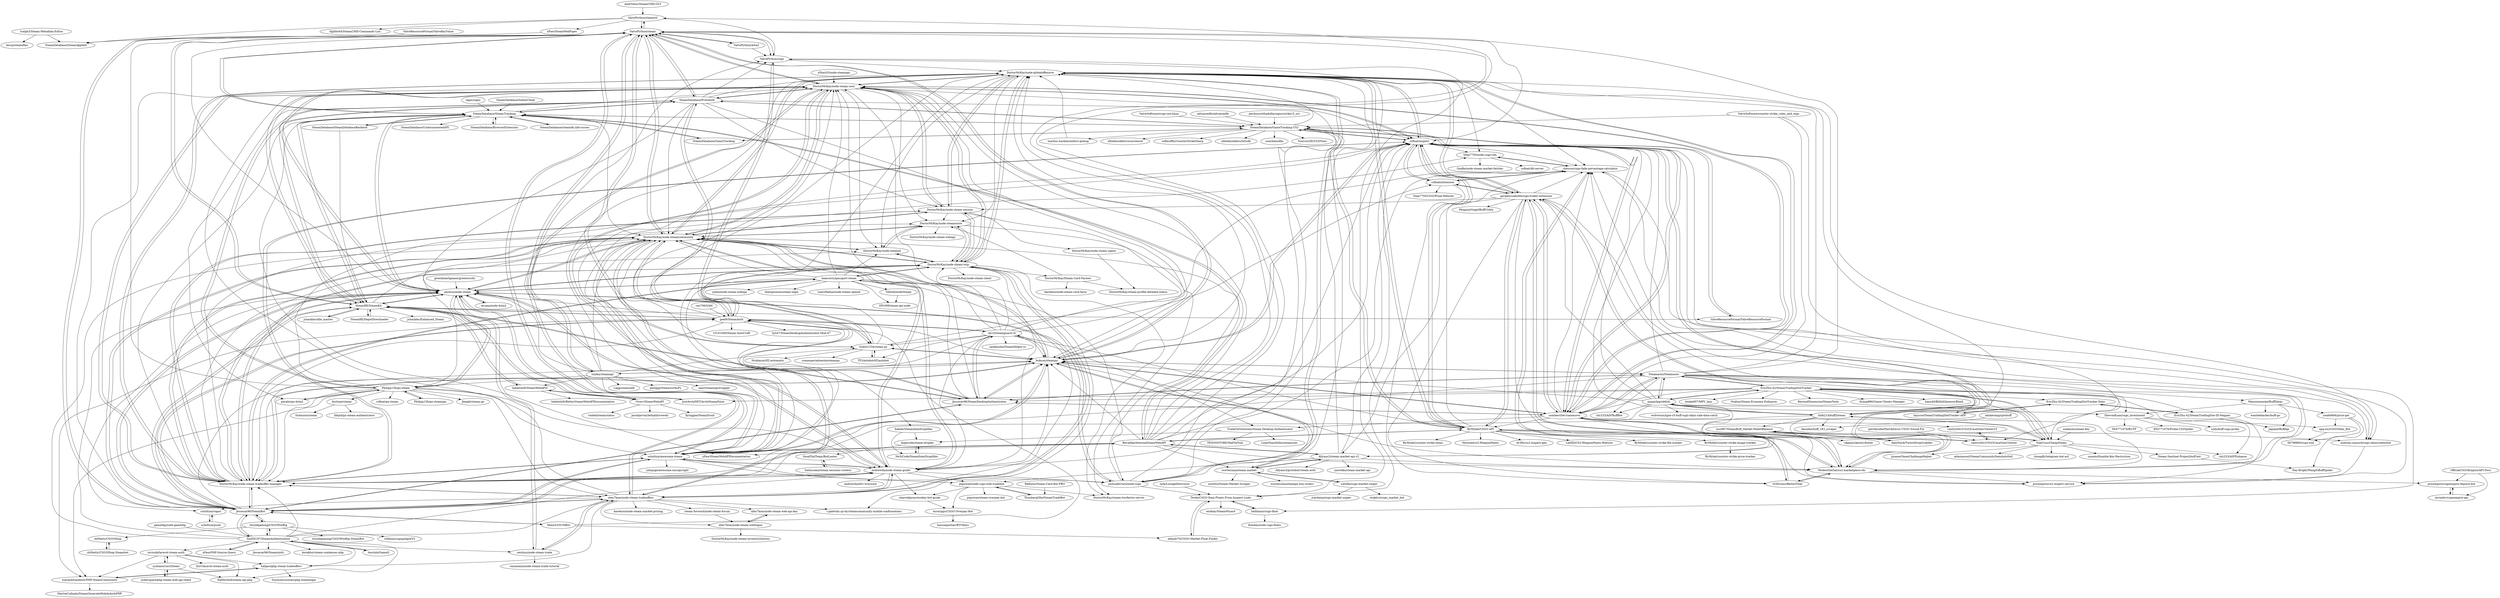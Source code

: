 digraph G {
"AndrSator/SteamCMD-GUI" -> "ValvePython/steamctl" ["e"=1]
"SteamDatabase/Protobufs" -> "SteamDatabase/SteamTracking"
"SteamDatabase/Protobufs" -> "ValvePython/steam"
"SteamDatabase/Protobufs" -> "DoctorMcKay/node-steam-user"
"SteamDatabase/Protobufs" -> "DoctorMcKay/node-globaloffensive"
"SteamDatabase/Protobufs" -> "DoctorMcKay/node-steam-session"
"SteamDatabase/Protobufs" -> "SteamDatabase/GameTracking-CS2"
"SteamDatabase/Protobufs" -> "Gobot1234/steam.py"
"SteamDatabase/Protobufs" -> "SteamRE/SteamKit"
"SteamDatabase/Protobufs" -> "DoctorMcKay/node-steamcommunity"
"SteamDatabase/Protobufs" -> "paralin/go-dota2" ["e"=1]
"SteamDatabase/Protobufs" -> "seishun/node-steam"
"SteamDatabase/Protobufs" -> "ValvePython/csgo"
"SteamDatabase/Protobufs" -> "Philipp15b/go-steam"
"SteamDatabase/Protobufs" -> "csfloat/inspect"
"SteamDatabase/Protobufs" -> "bukson/steampy"
"SteamRE/DepotDownloader" -> "SteamRE/SteamKit" ["e"=1]
"SteamRE/SteamKit" -> "ValvePython/steam"
"SteamRE/SteamKit" -> "seishun/node-steam"
"SteamRE/SteamKit" -> "Jessecar96/SteamBot"
"SteamRE/SteamKit" -> "DoctorMcKay/node-steam-user"
"SteamRE/SteamKit" -> "SteamDatabase/SteamTracking"
"SteamRE/SteamKit" -> "Jessecar96/SteamDesktopAuthenticator" ["e"=1]
"SteamRE/SteamKit" -> "JustArchiNET/ArchiSteamFarm" ["e"=1]
"SteamRE/SteamKit" -> "SteamDatabase/Protobufs"
"SteamRE/SteamKit" -> "geel9/SteamAuth"
"SteamRE/SteamKit" -> "SteamRE/DepotDownloader" ["e"=1]
"SteamRE/SteamKit" -> "DoctorMcKay/node-steamcommunity"
"SteamRE/SteamKit" -> "jshackles/idle_master" ["e"=1]
"SteamRE/SteamKit" -> "babelshift/SteamWebAPI2"
"SteamRE/SteamKit" -> "jshackles/Enhanced_Steam" ["e"=1]
"SteamRE/SteamKit" -> "ValveResourceFormat/ValveResourceFormat" ["e"=1]
"woctezuma/steam-market" -> "bukson/steampy"
"woctezuma/steam-market" -> "sotolko/csgo-market-sniper"
"woctezuma/steam-market" -> "Allyans3/steam-market-api-v2"
"woctezuma/steam-market" -> "woctezuma/steampy-buy-orders"
"woctezuma/steam-market" -> "nurettn/Steam-Market-Scraper"
"smiley/steamapi" -> "ValvePython/steam"
"smiley/steamapi" -> "Lagg/steamodd"
"smiley/steamapi" -> "bukson/steampy"
"smiley/steamapi" -> "philippj/SteamworksPy" ["e"=1]
"smiley/steamapi" -> "babelshift/SteamWebAPI2"
"smiley/steamapi" -> "Gobot1234/steam.py"
"smiley/steamapi" -> "Overv/SteamWebAPI"
"smiley/steamapi" -> "naiyt/steamapiwrapper"
"smiley/steamapi" -> "Philipp15b/go-steam"
"smiley/steamapi" -> "DoctorMcKay/node-steamcommunity"
"smiley/steamapi" -> "seishun/node-steam"
"smiley/steamapi" -> "ValvePython/csgo"
"hldh214/buff2steam" -> "puppylpg/oddish"
"hldh214/buff2steam" -> "YukiCoco/CheapSteam"
"hldh214/buff2steam" -> "ModestSerhat/cs2-marketplace-ids"
"hldh214/buff2steam" -> "wsz987/SteamBuff_Market-WalletBalance"
"hldh214/buff2steam" -> "DoctorMcKay/node-globaloffensive"
"hldh214/buff2steam" -> "gergelyszabo94/csgo-trader-extension"
"hldh214/buff2steam" -> "daradan/buff_163_scraper"
"hldh214/buff2steam" -> "csfloat/inspect"
"hldh214/buff2steam" -> "Allyans3/steam-market-api-v2"
"hldh214/buff2steam" -> "chescos/csgo-fade-percentage-calculator"
"greenheartgames/greenworks" -> "seishun/node-steam" ["e"=1]
"gamedig/node-gamedig" -> "SmItH197/SteamAuthentication" ["e"=1]
"syntaxerrors/Steam" -> "invisnik/laravel-steam-auth"
"syntaxerrors/Steam" -> "zyberspace/php-steam-web-api-client"
"syntaxerrors/Steam" -> "DaMitchell/steam-api-php"
"SteamDatabase/SteamDatabaseBackend" -> "SteamDatabase/SteamTracking" ["e"=1]
"SteamDatabase/SteamDatabaseBackend" -> "SteamRE/SteamKit" ["e"=1]
"SteamDatabase/SalienCheat" -> "SteamDatabase/SteamTracking" ["e"=1]
"alex7kom/node-steam-tradeoffers" -> "seishun/node-steam"
"alex7kom/node-steam-tradeoffers" -> "DoctorMcKay/node-steam-tradeoffer-manager"
"alex7kom/node-steam-tradeoffers" -> "seishun/node-steam-trade"
"alex7kom/node-steam-tradeoffers" -> "DoctorMcKay/node-steam-totp"
"alex7kom/node-steam-tradeoffers" -> "alex7kom/node-steam-weblogon"
"alex7kom/node-steam-tradeoffers" -> "DoctorMcKay/node-steamcommunity"
"alex7kom/node-steam-tradeoffers" -> "steam-forward/node-steam-forum"
"alex7kom/node-steam-tradeoffers" -> "i-galetsky-gs-by/steamcommunity-mobile-confirmations"
"alex7kom/node-steam-tradeoffers" -> "Jessecar96/SteamBot"
"alex7kom/node-steam-tradeoffers" -> "halipso/php-steam-tradeoffers"
"alex7kom/node-steam-tradeoffers" -> "alex7kom/node-steam-web-api-key"
"alex7kom/node-steam-tradeoffers" -> "andrewda/node-steam-guide"
"alex7kom/node-steam-tradeoffers" -> "Aareksio/node-steam-market-pricing"
"alex7kom/node-steam-tradeoffers" -> "DoctorMcKay/node-steam-user"
"alex7kom/node-steam-tradeoffers" -> "scholtzm/vapor"
"joshuaferrara/node-csgo" -> "DoctorMcKay/node-globaloffensive" ["e"=1]
"joshuaferrara/node-csgo" -> "seishun/node-steam" ["e"=1]
"joshuaferrara/node-csgo" -> "Tewki/CSGO-Item-Floats-From-Inspect-Links" ["e"=1]
"joshuaferrara/node-csgo" -> "DoctorMcKay/node-steamcommunity" ["e"=1]
"joshuaferrara/node-csgo" -> "DoctorMcKay/node-steam-user" ["e"=1]
"joshuaferrara/node-csgo" -> "ValvePython/csgo" ["e"=1]
"gergelyszabo94/csgo-trader-extension" -> "csfloat/extension"
"gergelyszabo94/csgo-trader-extension" -> "csfloat/inspect"
"gergelyszabo94/csgo-trader-extension" -> "ModestSerhat/cs2-marketplace-ids"
"gergelyszabo94/csgo-trader-extension" -> "ByMykel/CSGO-API"
"gergelyszabo94/csgo-trader-extension" -> "andreas-mausch/csgo-skinscreenshot"
"gergelyszabo94/csgo-trader-extension" -> "DoctorMcKay/node-globaloffensive"
"gergelyszabo94/csgo-trader-extension" -> "GODrums/BetterFloat"
"gergelyszabo94/csgo-trader-extension" -> "nombersDev/casemove"
"gergelyszabo94/csgo-trader-extension" -> "DoctorMcKay/node-steam-session"
"gergelyszabo94/csgo-trader-extension" -> "chescos/csgo-fade-percentage-calculator"
"gergelyszabo94/csgo-trader-extension" -> "PenguiniVogel/BuffUtility"
"gergelyszabo94/csgo-trader-extension" -> "hldh214/buff2steam"
"gergelyszabo94/csgo-trader-extension" -> "Allyans3/steam-market-api-v2"
"gergelyszabo94/csgo-trader-extension" -> "pricempire/cs2-inspect-service"
"ValvePython/steamctl" -> "ValvePython/steam"
"ValvePython/steamctl" -> "SteamDatabase/SteamAppInfo"
"ValvePython/steamctl" -> "xPaw/SteamWebPipes"
"ValvePython/steamctl" -> "ValvePython/csgo"
"ValvePython/steamctl" -> "dgibbs64/SteamCMD-Commands-List" ["e"=1]
"Philipp15b/go-steam" -> "Philipp15b/go-steamapi"
"Philipp15b/go-steam" -> "doctype/steam"
"Philipp15b/go-steam" -> "paralin/go-dota2" ["e"=1]
"Philipp15b/go-steam" -> "DoctorMcKay/node-steamcommunity"
"Philipp15b/go-steam" -> "Jleagle/steam-go"
"Philipp15b/go-steam" -> "seishun/node-steam"
"Philipp15b/go-steam" -> "andrewda/node-steam-guide"
"Philipp15b/go-steam" -> "csfloat/go-steam"
"Philipp15b/go-steam" -> "scholtzm/awesome-steam"
"Philipp15b/go-steam" -> "DoctorMcKay/node-steam-tradeoffer-manager"
"Philipp15b/go-steam" -> "SteamDatabase/Protobufs"
"Philipp15b/go-steam" -> "waylaidwanderer/PHP-SteamCommunity"
"Philipp15b/go-steam" -> "csfloat/inspect"
"Philipp15b/go-steam" -> "ValvePython/steam"
"Philipp15b/go-steam" -> "alex7kom/node-steam-tradeoffers"
"Maxx53/SCMBot" -> "Jessecar96/SteamBot"
"Maxx53/SCMBot" -> "geel9/SteamAuth"
"Maxx53/SCMBot" -> "adamb70/CSGO-Market-Float-Finder"
"Arcana/node-dota2" -> "seishun/node-steam" ["e"=1]
"paralin/go-dota2" -> "Philipp15b/go-steam" ["e"=1]
"xDimGG/node-steamapi" -> "DoctorMcKay/node-steam-user"
"Step7750/node-csgo-cdn" -> "csfloat/db-server"
"Step7750/node-csgo-cdn" -> "chescos/csgo-fade-percentage-calculator"
"Step7750/node-csgo-cdn" -> "SnaBe/node-steam-market-fetcher"
"koperniki/steam-dropler" -> "Ne3tCode/SteamItemDropIdler"
"koperniki/steam-dropler" -> "SmallTailTeam/BotLooter"
"ThunbergOlle/SteamTradeBot" -> "pepzwee/node-csgo-web-tradebot"
"jshackles/idle_master" -> "SteamRE/SteamKit" ["e"=1]
"perilouswithadollarsign/cstrike15_src" -> "SteamDatabase/GameTracking-CS2" ["e"=1]
"ValveSoftware/csgo-osx-linux" -> "SteamDatabase/GameTracking-CS2" ["e"=1]
"puppylpg/oddish" -> "hldh214/buff2steam"
"puppylpg/oddish" -> "Steamauto/Steamauto"
"puppylpg/oddish" -> "EricZhu-42/SteamTradingSiteTracker"
"puppylpg/oddish" -> "YukiCoco/CheapSteam"
"puppylpg/oddish" -> "bukson/steampy"
"puppylpg/oddish" -> "csfloat/inspect"
"puppylpg/oddish" -> "ShevonKuan/csgo_investment"
"puppylpg/oddish" -> "ModestSerhat/cs2-marketplace-ids"
"puppylpg/oddish" -> "chr233/ASFBuffBot" ["e"=1]
"puppylpg/oddish" -> "wolverinn/igxe-c5-buff-csgo-skins-sale-data-catch"
"puppylpg/oddish" -> "gergelyszabo94/csgo-trader-extension"
"puppylpg/oddish" -> "DoctorMcKay/node-steam-tradeoffer-manager"
"Allyans3/steam-market-api-v2" -> "Allyans3/protobuf-steam-auth"
"Allyans3/steam-market-api-v2" -> "jaxwilko/steam-market-api"
"Allyans3/steam-market-api-v2" -> "Revadike/InternalSteamWebAPI"
"Allyans3/steam-market-api-v2" -> "DoctorMcKay/node-globaloffensive"
"Allyans3/steam-market-api-v2" -> "woctezuma/steam-market"
"Allyans3/steam-market-api-v2" -> "csfloat/inspect"
"Allyans3/steam-market-api-v2" -> "pepzwee/node-csgo-web-tradebot"
"Allyans3/steam-market-api-v2" -> "ModestSerhat/cs2-marketplace-ids"
"Refloow/Steam-Card-Bot-PRO" -> "ThunbergOlle/SteamTradeBot" ["e"=1]
"TF2Autobot/tf2autobot" -> "Gobot1234/steam.py" ["e"=1]
"DoctorMcKay/Steam-Card-Farmer" -> "DoctorMcKay/node-steamstore"
"DoctorMcKay/Steam-Card-Farmer" -> "DoctorMcKay/steam-profile-detailed-status"
"DoctorMcKay/Steam-Card-Farmer" -> "Aareksio/node-steam-card-farm"
"ohMatty/CSGOShop" -> "ohMatty/CSGOShop-Steambot"
"Gobot1234/steam.py" -> "bukson/steampy"
"Gobot1234/steam.py" -> "ValvePython/steam"
"Gobot1234/steam.py" -> "ValvePython/csgo"
"Gobot1234/steam.py" -> "chescos/csgo-fade-percentage-calculator"
"Gobot1234/steam.py" -> "TF2Autobot/tf2autobot" ["e"=1]
"Gobot1234/steam.py" -> "Nicklason/tf2-automatic" ["e"=1]
"Gobot1234/steam.py" -> "somespecialone/aiosteampy"
"Gobot1234/steam.py" -> "DoctorMcKay/node-globaloffensive"
"Gobot1234/steam.py" -> "DoctorMcKay/node-steamcommunity"
"Gobot1234/steam.py" -> "SteamDatabase/Protobufs"
"DoctorMcKay/node-steamcommunity" -> "DoctorMcKay/node-steam-tradeoffer-manager"
"DoctorMcKay/node-steamcommunity" -> "DoctorMcKay/node-steam-user"
"DoctorMcKay/node-steamcommunity" -> "DoctorMcKay/node-steam-totp"
"DoctorMcKay/node-steamcommunity" -> "DoctorMcKay/node-globaloffensive"
"DoctorMcKay/node-steamcommunity" -> "DoctorMcKay/node-steam-session"
"DoctorMcKay/node-steamcommunity" -> "DoctorMcKay/node-steamstore"
"DoctorMcKay/node-steamcommunity" -> "seishun/node-steam"
"DoctorMcKay/node-steamcommunity" -> "andrewda/node-steam-guide"
"DoctorMcKay/node-steamcommunity" -> "DoctorMcKay/node-steamid"
"DoctorMcKay/node-steamcommunity" -> "alex7kom/node-steam-tradeoffers"
"DoctorMcKay/node-steamcommunity" -> "scholtzm/awesome-steam"
"DoctorMcKay/node-steamcommunity" -> "geel9/SteamAuth"
"DoctorMcKay/node-steamcommunity" -> "bukson/steampy"
"DoctorMcKay/node-steamcommunity" -> "ValvePython/steam"
"DoctorMcKay/node-steamcommunity" -> "Jessecar96/SteamBot"
"sapic/sapic" -> "SteamDatabase/SteamTracking" ["e"=1]
"wsz987/SteamBuff_Market-WalletBalance" -> "cdgeass/keylol-flutter"
"wsz987/SteamBuff_Market-WalletBalance" -> "AlexSterk/TwitchDropGrabber" ["e"=1]
"wsz987/SteamBuff_Market-WalletBalance" -> "YukiCoco/CheapSteam"
"SteamDatabase/GameTracking" -> "SteamDatabase/SteamTracking" ["e"=1]
"SteamDatabase/GameTracking" -> "SteamDatabase/GameTracking-CS2" ["e"=1]
"ohMatty/CSGOShop-Steambot" -> "ohMatty/CSGOShop"
"DoctorMcKay/node-steamid" -> "DoctorMcKay/node-steamstore"
"DoctorMcKay/node-steamid" -> "DoctorMcKay/node-steam-totp"
"DoctorMcKay/node-steamid" -> "DoctorMcKay/node-steamcommunity"
"Tidwell/nodeSteam" -> "DPr00f/steam-api-node"
"ncla/LoungeDestroyer" -> "Tewki/CSGO-Item-Floats-From-Inspect-Links" ["e"=1]
"Revadike/InternalSteamWebAPI" -> "Allyans3/steam-market-api-v2"
"Revadike/InternalSteamWebAPI" -> "xPaw/SteamWebAPIDocumentation"
"Revadike/InternalSteamWebAPI" -> "SteamDatabase/SteamTracking"
"Revadike/InternalSteamWebAPI" -> "DoctorMcKay/node-steam-user"
"Revadike/InternalSteamWebAPI" -> "scholtzm/awesome-steam"
"Revadike/InternalSteamWebAPI" -> "ByMykel/CSGO-API"
"Revadike/InternalSteamWebAPI" -> "DoctorMcKay/node-globaloffensive"
"Revadike/InternalSteamWebAPI" -> "woctezuma/steam-market"
"Revadike/InternalSteamWebAPI" -> "csfloat/inspect"
"Revadike/InternalSteamWebAPI" -> "DoctorMcKay/node-steam-tradeoffer-manager"
"Revadike/InternalSteamWebAPI" -> "bukson/steampy"
"Revadike/InternalSteamWebAPI" -> "ValvePython/steamctl"
"Revadike/InternalSteamWebAPI" -> "ModestSerhat/cs2-marketplace-ids"
"Revadike/InternalSteamWebAPI" -> "ValvePython/steam"
"Revadike/InternalSteamWebAPI" -> "chescos/csgo-fade-percentage-calculator"
"liamcurry/passport-steam" -> "Tidwell/nodeSteam"
"liamcurry/passport-steam" -> "dialupnoises/steam-login"
"liamcurry/passport-steam" -> "DoctorMcKay/node-steamid"
"liamcurry/passport-steam" -> "DoctorMcKay/node-steam-totp"
"liamcurry/passport-steam" -> "seishun/node-steam"
"liamcurry/passport-steam" -> "DoctorMcKay/node-steam-tradeoffer-manager"
"liamcurry/passport-steam" -> "DoctorMcKay/node-steamcommunity"
"liamcurry/passport-steam" -> "DPr00f/steam-api-node"
"liamcurry/passport-steam" -> "andrewda/node-steam-guide"
"liamcurry/passport-steam" -> "LeeviHalme/node-steam-openid"
"liamcurry/passport-steam" -> "alex7kom/node-steam-tradeoffers"
"liamcurry/passport-steam" -> "DoctorMcKay/node-steam-user"
"liamcurry/passport-steam" -> "joshuaferrara/node-csgo" ["e"=1]
"liamcurry/passport-steam" -> "scholtzm/awesome-steam"
"liamcurry/passport-steam" -> "jonbo/node-steam-webapi"
"DoctorMcKay/node-steam-user" -> "DoctorMcKay/node-steamcommunity"
"DoctorMcKay/node-steam-user" -> "DoctorMcKay/node-steam-tradeoffer-manager"
"DoctorMcKay/node-steam-user" -> "DoctorMcKay/node-globaloffensive"
"DoctorMcKay/node-steam-user" -> "DoctorMcKay/node-steam-totp"
"DoctorMcKay/node-steam-user" -> "DoctorMcKay/node-steam-session"
"DoctorMcKay/node-steam-user" -> "seishun/node-steam"
"DoctorMcKay/node-steam-user" -> "andrewda/node-steam-guide"
"DoctorMcKay/node-steam-user" -> "ValvePython/steam"
"DoctorMcKay/node-steam-user" -> "scholtzm/awesome-steam"
"DoctorMcKay/node-steam-user" -> "DoctorMcKay/node-steamstore"
"DoctorMcKay/node-steam-user" -> "csfloat/inspect"
"DoctorMcKay/node-steam-user" -> "SteamRE/SteamKit"
"DoctorMcKay/node-steam-user" -> "DoctorMcKay/node-steamid"
"DoctorMcKay/node-steam-user" -> "SteamDatabase/Protobufs"
"DoctorMcKay/node-steam-user" -> "nombersDev/casemove"
"ValvePython/steam" -> "bukson/steampy"
"ValvePython/steam" -> "ValvePython/steamctl"
"ValvePython/steam" -> "SteamRE/SteamKit"
"ValvePython/steam" -> "smiley/steamapi"
"ValvePython/steam" -> "Gobot1234/steam.py"
"ValvePython/steam" -> "DoctorMcKay/node-steam-user"
"ValvePython/steam" -> "ValvePython/csgo"
"ValvePython/steam" -> "SteamDatabase/SteamTracking"
"ValvePython/steam" -> "SteamDatabase/Protobufs"
"ValvePython/steam" -> "DoctorMcKay/node-steamcommunity"
"ValvePython/steam" -> "scholtzm/awesome-steam"
"ValvePython/steam" -> "csfloat/inspect"
"ValvePython/steam" -> "Jessecar96/SteamBot"
"ValvePython/steam" -> "ValvePython/dota2" ["e"=1]
"ValvePython/steam" -> "seishun/node-steam"
"xPaw/PHP-Source-Query" -> "SmItH197/SteamAuthentication" ["e"=1]
"ztizzlegaming/CSGOWinBig" -> "ztizzlegaming/CSGOWinBig-SteamBot"
"ztizzlegaming/CSGOWinBig" -> "c0deina/csgojackpotV2"
"ztizzlegaming/CSGOWinBig" -> "ohMatty/CSGOShop"
"ztizzlegaming/CSGOWinBig" -> "Jessecar96/SteamBot"
"ztizzlegaming/CSGOWinBig" -> "SmItH197/SteamAuthentication"
"cantryDev/CSGOCaseStatsViewer" -> "cantryDev/CSGOCaseStatsViewerV2"
"cantryDev/CSGOCaseStatsViewer" -> "nombersDev/casemove"
"invisnik/laravel-steam-auth" -> "syntaxerrors/Steam"
"invisnik/laravel-steam-auth" -> "DaMitchell/steam-api-php"
"invisnik/laravel-steam-auth" -> "ilzrv/laravel-steam-auth"
"invisnik/laravel-steam-auth" -> "waylaidwanderer/PHP-SteamCommunity"
"invisnik/laravel-steam-auth" -> "halipso/php-steam-tradeoffers"
"Overv/SteamWebAPI" -> "babelshift/SteamWebAPI2"
"Overv/SteamWebAPI" -> "flyingpie/SteamDroid"
"Overv/SteamWebAPI" -> "voided/steamstatus"
"Overv/SteamWebAPI" -> "jacobjervey/lethaldriveweb"
"DoctorMcKay/node-steam-tradeoffer-manager" -> "DoctorMcKay/node-steamcommunity"
"DoctorMcKay/node-steam-tradeoffer-manager" -> "DoctorMcKay/node-steam-user"
"DoctorMcKay/node-steam-tradeoffer-manager" -> "DoctorMcKay/node-steam-totp"
"DoctorMcKay/node-steam-tradeoffer-manager" -> "alex7kom/node-steam-tradeoffers"
"DoctorMcKay/node-steam-tradeoffer-manager" -> "DoctorMcKay/node-globaloffensive"
"DoctorMcKay/node-steam-tradeoffer-manager" -> "andrewda/node-steam-guide"
"DoctorMcKay/node-steam-tradeoffer-manager" -> "DoctorMcKay/node-steam-session"
"DoctorMcKay/node-steam-tradeoffer-manager" -> "DoctorMcKay/node-steamstore"
"DoctorMcKay/node-steam-tradeoffer-manager" -> "seishun/node-steam"
"DoctorMcKay/node-steam-tradeoffer-manager" -> "Jessecar96/SteamBot"
"DoctorMcKay/node-steam-tradeoffer-manager" -> "DoctorMcKay/node-steamid"
"DoctorMcKay/node-steam-tradeoffer-manager" -> "scholtzm/awesome-steam"
"DoctorMcKay/node-steam-tradeoffer-manager" -> "csfloat/inspect"
"DoctorMcKay/node-steam-tradeoffer-manager" -> "bukson/steampy"
"DoctorMcKay/node-steam-tradeoffer-manager" -> "liamcurry/passport-steam"
"YukiCoco/CheapSteam" -> "wsz987/SteamBuff_Market-WalletBalance"
"YukiCoco/CheapSteam" -> "hldh214/buff2steam"
"YukiCoco/CheapSteam" -> "umaim/Humble-Key-Restriction" ["e"=1]
"YukiCoco/CheapSteam" -> "Steam-Sentinel-Project/buff-bot"
"YukiCoco/CheapSteam" -> "EricZhu-42/SteamTradingSiteTracker"
"YukiCoco/CheapSteam" -> "chr233/ASFEnhance" ["e"=1]
"YukiCoco/CheapSteam" -> "jiyeme/OmenChallengeHelper" ["e"=1]
"YukiCoco/CheapSteam" -> "puppylpg/oddish"
"YukiCoco/CheapSteam" -> "adminerest/SteamCommunityItemAutoSell"
"YukiCoco/CheapSteam" -> "zhongfly/telegram-bot-asf" ["e"=1]
"AlexSterk/TwitchDropGrabber" -> "wsz987/SteamBuff_Market-WalletBalance" ["e"=1]
"tralph3/Steam-Metadata-Editor" -> "leovp/steamfiles"
"tralph3/Steam-Metadata-Editor" -> "SteamDatabase/SteamAppInfo"
"DoctorMcKay/node-globaloffensive" -> "DoctorMcKay/node-steam-user"
"DoctorMcKay/node-globaloffensive" -> "DoctorMcKay/node-steamcommunity"
"DoctorMcKay/node-globaloffensive" -> "DoctorMcKay/node-steam-tradeoffer-manager"
"DoctorMcKay/node-globaloffensive" -> "DoctorMcKay/node-steam-totp"
"DoctorMcKay/node-globaloffensive" -> "csfloat/inspect"
"DoctorMcKay/node-globaloffensive" -> "DoctorMcKay/node-steam-session"
"DoctorMcKay/node-globaloffensive" -> "joshuaferrara/node-csgo" ["e"=1]
"DoctorMcKay/node-globaloffensive" -> "nombersDev/casemove"
"DoctorMcKay/node-globaloffensive" -> "Step7750/node-csgo-cdn"
"DoctorMcKay/node-globaloffensive" -> "DoctorMcKay/node-steamstore"
"DoctorMcKay/node-globaloffensive" -> "DoctorMcKay/node-steamid"
"DoctorMcKay/node-globaloffensive" -> "ByMykel/CSGO-API"
"DoctorMcKay/node-globaloffensive" -> "andreas-mausch/csgo-skinscreenshot"
"DoctorMcKay/node-globaloffensive" -> "chescos/csgo-fade-percentage-calculator"
"DoctorMcKay/node-globaloffensive" -> "gergelyszabo94/csgo-trader-extension"
"pricempire/csgoempire-deposit-bot" -> "tavindev/csgoempire-api"
"scholtzm/vapor" -> "scholtzm/punk"
"halipso/php-steam-tradeoffers" -> "waylaidwanderer/PHP-SteamCommunity"
"halipso/php-steam-tradeoffers" -> "SzymonLisowiec/php-steamlogin"
"steam-forward/node-steam-forum" -> "alex7kom/node-steam-weblogon"
"alex7kom/node-steam-web-api-key" -> "alex7kom/node-steam-weblogon"
"alex7kom/node-steam-weblogon" -> "alex7kom/node-steam-web-api-key"
"alex7kom/node-steam-weblogon" -> "DoctorMcKay/node-steam-inventoryhistory"
"andreas-mausch/csgo-skinscreenshot" -> "pricempire/cs2-inspect-service"
"andreas-mausch/csgo-skinscreenshot" -> "chescos/csgo-fade-percentage-calculator"
"yeafel666/price-get" -> "56798860/csgo-tool"
"yeafel666/price-get" -> "opq-osc/CSGOSkin_Bot"
"yeafel666/price-get" -> "Day-Bright/WangYiBuffSpider"
"Jessecar96/SteamDesktopAuthenticator" -> "Jessecar96/SteamBot" ["e"=1]
"Jessecar96/SteamDesktopAuthenticator" -> "nombersDev/casemove" ["e"=1]
"Jessecar96/SteamDesktopAuthenticator" -> "dyc3/steamguard-cli" ["e"=1]
"Jessecar96/SteamDesktopAuthenticator" -> "SteamRE/SteamKit" ["e"=1]
"Jessecar96/SteamDesktopAuthenticator" -> "DoctorMcKay/node-steam-user" ["e"=1]
"Jessecar96/SteamDesktopAuthenticator" -> "bukson/steampy" ["e"=1]
"Jessecar96/SteamDesktopAuthenticator" -> "geel9/SteamAuth" ["e"=1]
"Jessecar96/SteamDesktopAuthenticator" -> "Steamauto/Steamauto" ["e"=1]
"Jessecar96/SteamDesktopAuthenticator" -> "DoctorMcKay/node-steamcommunity" ["e"=1]
"EricZhu-42/SteamTradingSiteTracker" -> "Steamauto/Steamauto"
"EricZhu-42/SteamTradingSiteTracker" -> "EricZhu-42/SteamTradingSiteTracker-Data"
"EricZhu-42/SteamTradingSiteTracker" -> "lazycce/SteamTradingSiteTracker-APP"
"EricZhu-42/SteamTradingSiteTracker" -> "YukiCoco/CheapSteam"
"EricZhu-42/SteamTradingSiteTracker" -> "puppylpg/oddish"
"EricZhu-42/SteamTradingSiteTracker" -> "Nuklon/Steam-Economy-Enhancer" ["e"=1]
"EricZhu-42/SteamTradingSiteTracker" -> "nombersDev/casemove"
"EricZhu-42/SteamTradingSiteTracker" -> "JustArchiNET/ArchiSteamFarm" ["e"=1]
"EricZhu-42/SteamTradingSiteTracker" -> "BeyondDimension/SteamTools" ["e"=1]
"EricZhu-42/SteamTradingSiteTracker" -> "EricZhu-42/SteamTradingSite-ID-Mapper"
"EricZhu-42/SteamTradingSiteTracker" -> "chr233/ASFEnhance" ["e"=1]
"EricZhu-42/SteamTradingSiteTracker" -> "dyang886/Game-Cheats-Manager" ["e"=1]
"EricZhu-42/SteamTradingSiteTracker" -> "hanydd/BilibiliSponsorBlock" ["e"=1]
"EricZhu-42/SteamTradingSiteTracker" -> "Jessecar96/SteamDesktopAuthenticator" ["e"=1]
"EricZhu-42/SteamTradingSiteTracker" -> "hooke007/MPV_lazy" ["e"=1]
"JustArchiNET/ArchiSteamFarm" -> "SteamRE/SteamKit" ["e"=1]
"xPaw/SteamWebPipes" -> "SteamDatabase/SteamAppInfo"
"Jessecar96/SteamBot" -> "DoctorMcKay/node-steam-tradeoffer-manager"
"Jessecar96/SteamBot" -> "geel9/SteamAuth"
"Jessecar96/SteamBot" -> "seishun/node-steam"
"Jessecar96/SteamBot" -> "andrewda/node-steam-guide"
"Jessecar96/SteamBot" -> "SteamRE/SteamKit"
"Jessecar96/SteamBot" -> "Jessecar96/SteamDesktopAuthenticator" ["e"=1]
"Jessecar96/SteamBot" -> "alex7kom/node-steam-tradeoffers"
"Jessecar96/SteamBot" -> "DoctorMcKay/node-steamcommunity"
"Jessecar96/SteamBot" -> "SmItH197/SteamAuthentication"
"Jessecar96/SteamBot" -> "scholtzm/awesome-steam"
"Jessecar96/SteamBot" -> "Maxx53/SCMBot"
"Jessecar96/SteamBot" -> "DoctorMcKay/node-steam-user"
"Jessecar96/SteamBot" -> "ztizzlegaming/CSGOWinBig"
"Jessecar96/SteamBot" -> "ValvePython/steam"
"Jessecar96/SteamBot" -> "bukson/steampy"
"ByMykel/CSGO-API" -> "ByMykel/counter-strike-file-tracker"
"ByMykel/CSGO-API" -> "csfloat/inspect"
"ByMykel/CSGO-API" -> "ModestSerhat/cs2-marketplace-ids"
"ByMykel/CSGO-API" -> "DoctorMcKay/node-globaloffensive"
"ByMykel/CSGO-API" -> "ByMykel/counter-strike-items"
"ByMykel/CSGO-API" -> "gergelyszabo94/csgo-trader-extension"
"ByMykel/CSGO-API" -> "pricempire/cs2-inspect-service"
"ByMykel/CSGO-API" -> "ByMykel/counter-strike-image-tracker"
"ByMykel/CSGO-API" -> "Nereziel/cs2-WeaponPaints" ["e"=1]
"ByMykel/CSGO-API" -> "SteamDatabase/GameTracking-CS2"
"ByMykel/CSGO-API" -> "andreas-mausch/csgo-skinscreenshot"
"ByMykel/CSGO-API" -> "chescos/csgo-fade-percentage-calculator"
"ByMykel/CSGO-API" -> "dr3fty/cs2-inspect-gen"
"ByMykel/CSGO-API" -> "LielXD/CS2-WeaponPaints-Website" ["e"=1]
"ByMykel/CSGO-API" -> "Revadike/InternalSteamWebAPI"
"nombersDev/casemove" -> "DoctorMcKay/node-globaloffensive"
"nombersDev/casemove" -> "Steamauto/Steamauto"
"nombersDev/casemove" -> "csfloat/inspect"
"nombersDev/casemove" -> "DoctorMcKay/node-steam-user"
"nombersDev/casemove" -> "gergelyszabo94/csgo-trader-extension"
"nombersDev/casemove" -> "Jessecar96/SteamDesktopAuthenticator" ["e"=1]
"nombersDev/casemove" -> "bukson/steampy"
"nombersDev/casemove" -> "TradeOnSolutions/Steam-Desktop-Authenticator"
"nombersDev/casemove" -> "cantryDev/CSGOCaseStatsViewer"
"nombersDev/casemove" -> "ModestSerhat/cs2-marketplace-ids"
"nombersDev/casemove" -> "chescos/csgo-fade-percentage-calculator"
"nombersDev/casemove" -> "ByMykel/CSGO-API"
"nombersDev/casemove" -> "SteamDatabase/GameTracking-CS2"
"nombersDev/casemove" -> "Allyans3/steam-market-api-v2"
"nombersDev/casemove" -> "cantryDev/CSGOCaseStatsViewerV2"
"Tewki/CSGO-Item-Floats-From-Inspect-Links" -> "balthazar/csgo-float"
"Tewki/CSGO-Item-Floats-From-Inspect-Links" -> "adamb70/CSGO-Market-Float-Finder"
"Tewki/CSGO-Item-Floats-From-Inspect-Links" -> "endbay/SteamWizard"
"adamb70/CSGO-Market-Float-Finder" -> "Tewki/CSGO-Item-Floats-From-Inspect-Links"
"ValveResourceFormat/ValveResourceFormat" -> "SteamDatabase/GameTracking-CS2" ["e"=1]
"DoctorMcKay/node-steamstore" -> "DoctorMcKay/node-steam-totp"
"DoctorMcKay/node-steamstore" -> "DoctorMcKay/node-steamid"
"DoctorMcKay/node-steamstore" -> "DoctorMcKay/steam-twofactor-server"
"DoctorMcKay/node-steamstore" -> "DoctorMcKay/node-steamcommunity"
"DoctorMcKay/node-steamstore" -> "DoctorMcKay/node-steam-webapi"
"scholtzm/punk" -> "scholtzm/vapor"
"geel9/SteamAuth" -> "Jessecar96/SteamBot"
"geel9/SteamAuth" -> "DoctorMcKay/node-steam-totp"
"geel9/SteamAuth" -> "DoctorMcKay/node-steamcommunity"
"geel9/SteamAuth" -> "DoctorMcKay/node-steam-tradeoffer-manager"
"geel9/SteamAuth" -> "kokole/SteamItemDropIdler"
"geel9/SteamAuth" -> "DoctorMcKay/node-steam-user"
"geel9/SteamAuth" -> "Jessecar96/SteamDesktopAuthenticator" ["e"=1]
"geel9/SteamAuth" -> "DoctorMcKay/node-globaloffensive"
"geel9/SteamAuth" -> "dyc3/steamguard-cli"
"geel9/SteamAuth" -> "10101000/Steam-AutoCraft" ["e"=1]
"geel9/SteamAuth" -> "SteamRE/SteamKit"
"geel9/SteamAuth" -> "hyt47/SteamDesktopAuthenticator-Mod-47"
"geel9/SteamAuth" -> "bukson/steampy"
"geel9/SteamAuth" -> "seishun/node-steam"
"geel9/SteamAuth" -> "waylaidwanderer/PHP-SteamCommunity"
"babelshift/SteamWebAPI2" -> "Overv/SteamWebAPI"
"babelshift/SteamWebAPI2" -> "SteamRE/SteamKit"
"babelshift/SteamWebAPI2" -> "babelshift/BetterSteamWebAPIDocumentation"
"DoctorMcKay/node-steam-totp" -> "DoctorMcKay/node-steamcommunity"
"DoctorMcKay/node-steam-totp" -> "DoctorMcKay/node-steam-tradeoffer-manager"
"DoctorMcKay/node-steam-totp" -> "DoctorMcKay/node-steam-user"
"DoctorMcKay/node-steam-totp" -> "DoctorMcKay/node-steamstore"
"DoctorMcKay/node-steam-totp" -> "DoctorMcKay/node-globaloffensive"
"DoctorMcKay/node-steam-totp" -> "alex7kom/node-steam-tradeoffers"
"DoctorMcKay/node-steam-totp" -> "DoctorMcKay/node-steamid"
"DoctorMcKay/node-steam-totp" -> "DoctorMcKay/node-steam-session"
"DoctorMcKay/node-steam-totp" -> "DoctorMcKay/node-steam-client"
"DoctorMcKay/node-steam-totp" -> "geel9/SteamAuth"
"DoctorMcKay/node-steam-totp" -> "liamcurry/passport-steam"
"DoctorMcKay/node-steam-totp" -> "i-galetsky-gs-by/steamcommunity-mobile-confirmations"
"DoctorMcKay/node-steam-totp" -> "DoctorMcKay/Steam-Card-Farmer"
"DoctorMcKay/node-steam-totp" -> "DoctorMcKay/steam-twofactor-server"
"DoctorMcKay/node-steam-totp" -> "seishun/node-steam"
"kokole/SteamItemDropIdler" -> "Ne3tCode/SteamItemDropIdler"
"kokole/SteamItemDropIdler" -> "koperniki/steam-dropler"
"OfficialCSGOEmpire/API-Docs" -> "tavindev/csgoempire-api"
"OfficialCSGOEmpire/API-Docs" -> "pricempire/csgoempire-deposit-bot"
"zyberspace/php-steam-web-api-client" -> "syntaxerrors/Steam"
"Steam-Sentinel-Project/buff-bot" -> "Day-Bright/WangYiBuffSpider"
"patrikzudel/PatrikZeros-CSGO-Sound-Fix" -> "cantryDev/CSGOCaseStatsViewer" ["e"=1]
"tavindev/csgoempire-api" -> "pricempire/csgoempire-deposit-bot"
"ValvePython/dota2" -> "ValvePython/csgo" ["e"=1]
"ValvePython/dota2" -> "ValvePython/steam" ["e"=1]
"balthazar/csgo-float" -> "Tewki/CSGO-Item-Floats-From-Inspect-Links"
"balthazar/csgo-float" -> "Kondax/node-csgo-floats"
"akukerang/sptobuff" -> "daradan/buff_163_scraper"
"waylaidwanderer/PHP-SteamCommunity" -> "halipso/php-steam-tradeoffers"
"waylaidwanderer/PHP-SteamCommunity" -> "MarlonColhado/SteamGenerateMobileAuthPHP"
"seishun/node-steam" -> "alex7kom/node-steam-tradeoffers"
"seishun/node-steam" -> "seishun/node-steam-trade"
"seishun/node-steam" -> "DoctorMcKay/node-steamcommunity"
"seishun/node-steam" -> "DoctorMcKay/node-steam-user"
"seishun/node-steam" -> "joshuaferrara/node-csgo" ["e"=1]
"seishun/node-steam" -> "DoctorMcKay/node-steam-tradeoffer-manager"
"seishun/node-steam" -> "SteamRE/SteamKit"
"seishun/node-steam" -> "Jessecar96/SteamBot"
"seishun/node-steam" -> "Arcana/node-dota2" ["e"=1]
"seishun/node-steam" -> "DoctorMcKay/node-steam-totp"
"seishun/node-steam" -> "liamcurry/passport-steam"
"seishun/node-steam" -> "andrewda/node-steam-guide"
"seishun/node-steam" -> "SteamDatabase/SteamTracking"
"seishun/node-steam" -> "Philipp15b/go-steam"
"seishun/node-steam" -> "scholtzm/vapor"
"DoctorMcKay/node-steam-session" -> "DoctorMcKay/node-steamcommunity"
"DoctorMcKay/node-steam-session" -> "DoctorMcKay/node-globaloffensive"
"DoctorMcKay/node-steam-session" -> "DoctorMcKay/node-steam-user"
"DoctorMcKay/node-steam-session" -> "DoctorMcKay/node-steam-tradeoffer-manager"
"DoctorMcKay/node-steam-session" -> "DoctorMcKay/node-steam-totp"
"DoctorMcKay/node-steam-session" -> "DoctorMcKay/node-steam-signin"
"DoctorMcKay/node-steam-session" -> "DoctorMcKay/node-steamstore"
"sotolko/csgo-market-sniper" -> "ntaklive/csgo_market_bot"
"sotolko/csgo-market-sniper" -> "jcardama/csgo-market-sniper"
"sotolko/csgo-market-sniper" -> "woctezuma/steam-market"
"scholtzm/awesome-steam" -> "andrewda/node-steam-guide"
"scholtzm/awesome-steam" -> "DoctorMcKay/node-steamcommunity"
"scholtzm/awesome-steam" -> "DoctorMcKay/node-steam-user"
"scholtzm/awesome-steam" -> "DoctorMcKay/node-steam-tradeoffer-manager"
"scholtzm/awesome-steam" -> "bukson/steampy"
"scholtzm/awesome-steam" -> "Jessecar96/SteamBot"
"scholtzm/awesome-steam" -> "DoctorMcKay/node-globaloffensive"
"scholtzm/awesome-steam" -> "ValvePython/steam"
"scholtzm/awesome-steam" -> "DoctorMcKay/node-steam-totp"
"scholtzm/awesome-steam" -> "pepzwee/node-csgo-web-tradebot"
"scholtzm/awesome-steam" -> "Revadike/InternalSteamWebAPI"
"scholtzm/awesome-steam" -> "Step7750/node-csgo-cdn"
"scholtzm/awesome-steam" -> "johnjago/awesome-uncopyright" ["e"=1]
"scholtzm/awesome-steam" -> "csfloat/inspect"
"scholtzm/awesome-steam" -> "joshuaferrara/node-csgo" ["e"=1]
"ModestSerhat/cs2-marketplace-ids" -> "chescos/csgo-fade-percentage-calculator"
"ModestSerhat/cs2-marketplace-ids" -> "GODrums/BetterFloat"
"ModestSerhat/cs2-marketplace-ids" -> "pricempire/cs2-inspect-service"
"ModestSerhat/cs2-marketplace-ids" -> "csfloat/inspect"
"ModestSerhat/cs2-marketplace-ids" -> "ByMykel/CSGO-API"
"ModestSerhat/cs2-marketplace-ids" -> "pricempire/csgoempire-deposit-bot"
"ModestSerhat/cs2-marketplace-ids" -> "gergelyszabo94/csgo-trader-extension"
"SteamDatabase/BrowserExtension" -> "SteamDatabase/SteamTracking" ["e"=1]
"Steamauto/Steamauto" -> "EricZhu-42/SteamTradingSiteTracker"
"Steamauto/Steamauto" -> "bukson/steampy"
"Steamauto/Steamauto" -> "nombersDev/casemove"
"Steamauto/Steamauto" -> "puppylpg/oddish"
"Steamauto/Steamauto" -> "Jessecar96/SteamDesktopAuthenticator" ["e"=1]
"Steamauto/Steamauto" -> "Mansionme/getBuffDatas"
"Steamauto/Steamauto" -> "hldh214/buff2steam"
"Steamauto/Steamauto" -> "ShevonKuan/csgo_investment"
"Steamauto/Steamauto" -> "csfloat/inspect"
"Steamauto/Steamauto" -> "chr233/ASFBuffBot" ["e"=1]
"Steamauto/Steamauto" -> "DoctorMcKay/node-globaloffensive"
"Steamauto/Steamauto" -> "DoctorMcKay/node-steam-tradeoffer-manager"
"Steamauto/Steamauto" -> "ModestSerhat/cs2-marketplace-ids"
"Steamauto/Steamauto" -> "YukiCoco/CheapSteam"
"Steamauto/Steamauto" -> "ValvePython/steam"
"charredgrass/nodejs-bot-guide" -> "ezraripps/CSGO-Overpay-Bot"
"SmItH197/SteamAuthentication" -> "xPaw/PHP-Source-Query" ["e"=1]
"SmItH197/SteamAuthentication" -> "Jessecar96/SteamBot"
"SmItH197/SteamAuthentication" -> "Jessecar96/SteamAuth"
"SmItH197/SteamAuthentication" -> "seishun/node-steam"
"SmItH197/SteamAuthentication" -> "invisnik/laravel-steam-auth"
"SmItH197/SteamAuthentication" -> "koraktor/steam-condenser-php" ["e"=1]
"SmItH197/SteamAuthentication" -> "ztizzlegaming/CSGOWinBig"
"SmItH197/SteamAuthentication" -> "DoctorMcKay/node-steam-tradeoffer-manager"
"SmItH197/SteamAuthentication" -> "DaMitchell/steam-api-php"
"SmItH197/SteamAuthentication" -> "alex7kom/node-steam-tradeoffers"
"SmItH197/SteamAuthentication" -> "halipso/php-steam-tradeoffers"
"SmItH197/SteamAuthentication" -> "andrewda/node-steam-guide"
"SmItH197/SteamAuthentication" -> "Austinb/GameQ" ["e"=1]
"SmItH197/SteamAuthentication" -> "DoctorMcKay/node-steamcommunity"
"SmItH197/SteamAuthentication" -> "seishun/node-steam-trade"
"doctype/steam" -> "0xAozora/steam"
"doctype/steam" -> "bbqtd/go-steam-authenticator"
"Mansionme/getBuffDatas" -> "jiajiaxd/BuffApi"
"Mansionme/getBuffDatas" -> "yeafel666/price-get"
"Mansionme/getBuffDatas" -> "wantbehacker/buff-go"
"Mansionme/getBuffDatas" -> "ShevonKuan/csgo_investment"
"ShevonKuan/csgo_investment" -> "854771076/Probe-CS2Spider"
"ShevonKuan/csgo_investment" -> "opq-osc/CSGOSkin_Bot"
"ShevonKuan/csgo_investment" -> "uzdz/buff-csgo-probe"
"ShevonKuan/csgo_investment" -> "854771076/BUFF"
"ValveResourceFormat/ValveKeyValue" -> "SteamDatabase/SteamAppInfo" ["e"=1]
"Ne3tCode/SteamItemDropIdler" -> "koperniki/steam-dropler"
"chescos/csgo-fade-percentage-calculator" -> "pricempire/cs2-inspect-service"
"chescos/csgo-fade-percentage-calculator" -> "csfloat/extension"
"chescos/csgo-fade-percentage-calculator" -> "GODrums/BetterFloat"
"chescos/csgo-fade-percentage-calculator" -> "Step7750/node-csgo-cdn"
"ValveSoftware/counter-strike_rules_and_regs" -> "SteamDatabase/GameTracking-CS2" ["e"=1]
"ValveSoftware/counter-strike_rules_and_regs" -> "cantryDev/CSGOCaseStatsViewer" ["e"=1]
"ValveSoftware/counter-strike_rules_and_regs" -> "nombersDev/casemove" ["e"=1]
"EricZhu-42/SteamTradingSiteTracker-Data" -> "lazycce/SteamTradingSiteTracker-APP"
"EricZhu-42/SteamTradingSiteTracker-Data" -> "EricZhu-42/SteamTradingSite-ID-Mapper"
"ValvePython/csgo" -> "Gobot1234/steam.py"
"ValvePython/csgo" -> "ValvePython/steam"
"ValvePython/csgo" -> "Tewki/CSGO-Item-Floats-From-Inspect-Links"
"ValvePython/csgo" -> "DoctorMcKay/node-globaloffensive"
"opq-osc/CSGOSkin_Bot" -> "56798860/csgo-tool"
"rex706/SAM" -> "geel9/SteamAuth" ["e"=1]
"cantryDev/CSGOCaseStatsViewerV2" -> "cantryDev/CSGOCaseStatsViewer"
"dyc3/steamguard-cli" -> "Jessecar96/SteamDesktopAuthenticator" ["e"=1]
"dyc3/steamguard-cli" -> "bukson/steampy"
"dyc3/steamguard-cli" -> "geel9/SteamAuth"
"dyc3/steamguard-cli" -> "TradeOnSolutions/Steam-Desktop-Authenticator"
"dyc3/steamguard-cli" -> "DoctorMcKay/node-steam-tradeoffer-manager"
"dyc3/steamguard-cli" -> "TF2Autobot/tf2autobot" ["e"=1]
"dyc3/steamguard-cli" -> "DoctorMcKay/node-steam-user"
"dyc3/steamguard-cli" -> "DoctorMcKay/node-steamcommunity"
"dyc3/steamguard-cli" -> "DoctorMcKay/node-steam-session"
"dyc3/steamguard-cli" -> "DoctorMcKay/node-steam-totp"
"dyc3/steamguard-cli" -> "saskenuba/SteamHelper-rs" ["e"=1]
"dyc3/steamguard-cli" -> "csfloat/extension"
"dyc3/steamguard-cli" -> "Gobot1234/steam.py"
"dyc3/steamguard-cli" -> "ByMykel/CSGO-API"
"dyc3/steamguard-cli" -> "andrewda/node-steam-guide"
"TradeOnSolutions/Steam-Desktop-Authenticator" -> "TEDONSTORE/MaFileTool"
"TradeOnSolutions/Steam-Desktop-Authenticator" -> "koperniki/steam-dropler"
"TradeOnSolutions/Steam-Desktop-Authenticator" -> "LinarSharifullin/steamcom"
"bukson/steampy" -> "ValvePython/steam"
"bukson/steampy" -> "Gobot1234/steam.py"
"bukson/steampy" -> "Steamauto/Steamauto"
"bukson/steampy" -> "DoctorMcKay/node-steamcommunity"
"bukson/steampy" -> "woctezuma/steam-market"
"bukson/steampy" -> "csfloat/inspect"
"bukson/steampy" -> "DoctorMcKay/node-steam-tradeoffer-manager"
"bukson/steampy" -> "DoctorMcKay/node-steam-user"
"bukson/steampy" -> "scholtzm/awesome-steam"
"bukson/steampy" -> "dyc3/steamguard-cli"
"bukson/steampy" -> "nombersDev/casemove"
"bukson/steampy" -> "Jessecar96/SteamDesktopAuthenticator" ["e"=1]
"bukson/steampy" -> "ModestSerhat/cs2-marketplace-ids"
"bukson/steampy" -> "smiley/steamapi"
"bukson/steampy" -> "DoctorMcKay/node-globaloffensive"
"seishun/node-steam-trade" -> "alex7kom/node-steam-tradeoffers"
"seishun/node-steam-trade" -> "seishun/node-steam"
"seishun/node-steam-trade" -> "rannmann/node-steam-trade-tutorial"
"csfloat/inspect" -> "DoctorMcKay/node-globaloffensive"
"csfloat/inspect" -> "csfloat/extension"
"csfloat/inspect" -> "gergelyszabo94/csgo-trader-extension"
"csfloat/inspect" -> "chescos/csgo-fade-percentage-calculator"
"csfloat/inspect" -> "Step7750/node-csgo-cdn"
"csfloat/inspect" -> "ByMykel/CSGO-API"
"csfloat/inspect" -> "ModestSerhat/cs2-marketplace-ids"
"csfloat/inspect" -> "andreas-mausch/csgo-skinscreenshot"
"csfloat/inspect" -> "DoctorMcKay/node-steam-user"
"csfloat/inspect" -> "DoctorMcKay/node-steam-tradeoffer-manager"
"csfloat/inspect" -> "bukson/steampy"
"csfloat/inspect" -> "nombersDev/casemove"
"csfloat/inspect" -> "balthazar/csgo-float"
"csfloat/inspect" -> "SteamDatabase/GameTracking-CS2"
"csfloat/inspect" -> "Tewki/CSGO-Item-Floats-From-Inspect-Links"
"GODrums/BetterFloat" -> "chescos/csgo-fade-percentage-calculator"
"GODrums/BetterFloat" -> "ModestSerhat/cs2-marketplace-ids"
"lazycce/SteamTradingSiteTracker-APP" -> "EricZhu-42/SteamTradingSiteTracker-Data"
"DoctorMcKay/node-steam-signin" -> "DoctorMcKay/steam-profile-detailed-status"
"SmallTailTeam/BotLooter" -> "Sadzurami/steam-sessions-creator"
"Sadzurami/steam-sessions-creator" -> "SmallTailTeam/BotLooter"
"andrewda/node-steam-guide" -> "DoctorMcKay/node-steam-tradeoffer-manager"
"andrewda/node-steam-guide" -> "DoctorMcKay/node-steamcommunity"
"andrewda/node-steam-guide" -> "scholtzm/awesome-steam"
"andrewda/node-steam-guide" -> "DoctorMcKay/node-steam-user"
"andrewda/node-steam-guide" -> "Jessecar96/SteamBot"
"andrewda/node-steam-guide" -> "pepzwee/node-csgo-web-tradebot"
"andrewda/node-steam-guide" -> "DoctorMcKay/node-steam-totp"
"andrewda/node-steam-guide" -> "seishun/node-steam"
"andrewda/node-steam-guide" -> "liamcurry/passport-steam"
"andrewda/node-steam-guide" -> "bukson/steampy"
"andrewda/node-steam-guide" -> "andrewda/hltv-livescore" ["e"=1]
"andrewda/node-steam-guide" -> "alex7kom/node-steam-tradeoffers"
"andrewda/node-steam-guide" -> "csfloat/inspect"
"andrewda/node-steam-guide" -> "charredgrass/nodejs-bot-guide"
"andrewda/node-steam-guide" -> "joshuaferrara/node-csgo" ["e"=1]
"ByMykel/counter-strike-image-tracker" -> "ByMykel/counter-strike-price-tracker"
"SteamDatabase/GameTracking-CS2" -> "csfloat/inspect"
"SteamDatabase/GameTracking-CS2" -> "SteamDatabase/SteamTracking"
"SteamDatabase/GameTracking-CS2" -> "SteamDatabase/GameTracking" ["e"=1]
"SteamDatabase/GameTracking-CS2" -> "alliedmodders/hl2sdk" ["e"=1]
"SteamDatabase/GameTracking-CS2" -> "ByMykel/CSGO-API"
"SteamDatabase/GameTracking-CS2" -> "saul/demofile" ["e"=1]
"SteamDatabase/GameTracking-CS2" -> "SteamDatabase/Protobufs"
"SteamDatabase/GameTracking-CS2" -> "Source2ZE/CS2Fixes" ["e"=1]
"SteamDatabase/GameTracking-CS2" -> "alliedmodders/sourcemod" ["e"=1]
"SteamDatabase/GameTracking-CS2" -> "roflmuffin/CounterStrikeSharp" ["e"=1]
"SteamDatabase/GameTracking-CS2" -> "ValveResourceFormat/ValveResourceFormat" ["e"=1]
"SteamDatabase/GameTracking-CS2" -> "nombersDev/casemove"
"SteamDatabase/GameTracking-CS2" -> "markus-wa/demoinfocs-golang" ["e"=1]
"SteamDatabase/GameTracking-CS2" -> "joshuaferrara/node-csgo" ["e"=1]
"SteamDatabase/GameTracking-CS2" -> "DoctorMcKay/node-globaloffensive"
"EricZhu-42/SteamTradingSite-ID-Mapper" -> "pricempire/cs2-inspect-service"
"EricZhu-42/SteamTradingSite-ID-Mapper" -> "jiajiaxd/BuffApi"
"EricZhu-42/SteamTradingSite-ID-Mapper" -> "EricZhu-42/SteamTradingSiteTracker-Data"
"pepzwee/node-csgo-web-tradebot" -> "ezraripps/CSGO-Overpay-Bot"
"pepzwee/node-csgo-web-tradebot" -> "pepzwee/steam-overpay-bot"
"pepzwee/node-csgo-web-tradebot" -> "charredgrass/nodejs-bot-guide"
"pepzwee/node-csgo-web-tradebot" -> "ThunbergOlle/SteamTradeBot"
"pepzwee/node-csgo-web-tradebot" -> "DoctorMcKay/steam-twofactor-server"
"ezraripps/CSGO-Overpay-Bot" -> "hassanjawhar/BTCKeys"
"markus-wa/demoinfocs-golang" -> "DoctorMcKay/node-globaloffensive" ["e"=1]
"SteamDatabase/steamdb.info-issues" -> "SteamDatabase/SteamTracking" ["e"=1]
"makazeu/steam-key" -> "YukiCoco/CheapSteam" ["e"=1]
"advancedfx/advancedfx" -> "SteamDatabase/GameTracking-CS2" ["e"=1]
"csfloat/extension" -> "chescos/csgo-fade-percentage-calculator"
"csfloat/extension" -> "gergelyszabo94/csgo-trader-extension"
"csfloat/extension" -> "Step7750/CSGOFloat-Website"
"csfloat/extension" -> "csfloat/inspect"
"csfloat/extension" -> "GODrums/BetterFloat"
"SteamDatabase/SteamTracking" -> "SteamDatabase/Protobufs"
"SteamDatabase/SteamTracking" -> "SteamDatabase/GameTracking" ["e"=1]
"SteamDatabase/SteamTracking" -> "SteamDatabase/steamdb.info-issues" ["e"=1]
"SteamDatabase/SteamTracking" -> "SteamDatabase/SteamDatabaseBackend" ["e"=1]
"SteamDatabase/SteamTracking" -> "SteamDatabase/BrowserExtension" ["e"=1]
"SteamDatabase/SteamTracking" -> "ValvePython/steam"
"SteamDatabase/SteamTracking" -> "SteamDatabase/GameTracking-CS2"
"SteamDatabase/SteamTracking" -> "DoctorMcKay/node-steam-user"
"SteamDatabase/SteamTracking" -> "xPaw/SteamWebAPIDocumentation"
"SteamDatabase/SteamTracking" -> "SteamRE/SteamKit"
"SteamDatabase/SteamTracking" -> "DoctorMcKay/node-steamcommunity"
"SteamDatabase/SteamTracking" -> "Revadike/InternalSteamWebAPI"
"SteamDatabase/SteamTracking" -> "seishun/node-steam"
"SteamDatabase/SteamTracking" -> "DoctorMcKay/node-steam-tradeoffer-manager"
"SteamDatabase/SteamTracking" -> "SteamDatabase/UndocumentedAPI" ["e"=1]
"Philipp15b/go-steamapi" -> "Philipp15b/go-steam"
"Austinb/GameQ" -> "SmItH197/SteamAuthentication" ["e"=1]
"AndrSator/SteamCMD-GUI" ["l"="-56.953,17.774", "c"=402]
"ValvePython/steamctl" ["l"="-55.701,18.025"]
"SteamDatabase/Protobufs" ["l"="-55.595,18.035"]
"SteamDatabase/SteamTracking" ["l"="-55.623,18.046"]
"ValvePython/steam" ["l"="-55.612,18.027"]
"DoctorMcKay/node-steam-user" ["l"="-55.583,18.025"]
"DoctorMcKay/node-globaloffensive" ["l"="-55.591,17.99"]
"DoctorMcKay/node-steam-session" ["l"="-55.598,18.014"]
"SteamDatabase/GameTracking-CS2" ["l"="-55.561,17.976"]
"Gobot1234/steam.py" ["l"="-55.62,18.008"]
"SteamRE/SteamKit" ["l"="-55.596,18.092"]
"DoctorMcKay/node-steamcommunity" ["l"="-55.569,18.041"]
"paralin/go-dota2" ["l"="-55.668,18.47", "c"=1229]
"seishun/node-steam" ["l"="-55.554,18.06"]
"ValvePython/csgo" ["l"="-55.639,18.026"]
"Philipp15b/go-steam" ["l"="-55.582,18.073"]
"csfloat/inspect" ["l"="-55.592,17.971"]
"bukson/steampy" ["l"="-55.576,17.988"]
"SteamRE/DepotDownloader" ["l"="-55.121,18.249", "c"=1189]
"Jessecar96/SteamBot" ["l"="-55.564,18.076"]
"Jessecar96/SteamDesktopAuthenticator" ["l"="-54.865,17.532", "c"=601]
"JustArchiNET/ArchiSteamFarm" ["l"="-54.824,17.513", "c"=601]
"geel9/SteamAuth" ["l"="-55.603,18.061"]
"jshackles/idle_master" ["l"="-54.921,17.54", "c"=601]
"babelshift/SteamWebAPI2" ["l"="-55.508,18.104"]
"jshackles/Enhanced_Steam" ["l"="-54.951,17.546", "c"=601]
"ValveResourceFormat/ValveResourceFormat" ["l"="-56,16.932", "c"=567]
"woctezuma/steam-market" ["l"="-55.637,17.919"]
"sotolko/csgo-market-sniper" ["l"="-55.666,17.87"]
"Allyans3/steam-market-api-v2" ["l"="-55.629,17.944"]
"woctezuma/steampy-buy-orders" ["l"="-55.651,17.891"]
"nurettn/Steam-Market-Scraper" ["l"="-55.667,17.899"]
"smiley/steamapi" ["l"="-55.534,18.044"]
"Lagg/steamodd" ["l"="-55.464,18.048"]
"philippj/SteamworksPy" ["l"="59.544,34.014", "c"=699]
"Overv/SteamWebAPI" ["l"="-55.457,18.095"]
"naiyt/steamapiwrapper" ["l"="-55.484,18.039"]
"hldh214/buff2steam" ["l"="-55.557,17.925"]
"puppylpg/oddish" ["l"="-55.555,17.905"]
"YukiCoco/CheapSteam" ["l"="-55.53,17.882"]
"ModestSerhat/cs2-marketplace-ids" ["l"="-55.608,17.932"]
"wsz987/SteamBuff_Market-WalletBalance" ["l"="-55.5,17.882"]
"gergelyszabo94/csgo-trader-extension" ["l"="-55.6,17.949"]
"daradan/buff_163_scraper" ["l"="-55.49,17.905"]
"chescos/csgo-fade-percentage-calculator" ["l"="-55.588,17.953"]
"greenheartgames/greenworks" ["l"="-11.028,4.099", "c"=667]
"gamedig/node-gamedig" ["l"="-56.834,17.663", "c"=402]
"SmItH197/SteamAuthentication" ["l"="-55.542,18.114"]
"syntaxerrors/Steam" ["l"="-55.542,18.227"]
"invisnik/laravel-steam-auth" ["l"="-55.555,18.189"]
"zyberspace/php-steam-web-api-client" ["l"="-55.538,18.258"]
"DaMitchell/steam-api-php" ["l"="-55.532,18.189"]
"SteamDatabase/SteamDatabaseBackend" ["l"="-54.978,17.67", "c"=601]
"SteamDatabase/SalienCheat" ["l"="-54.981,17.554", "c"=601]
"alex7kom/node-steam-tradeoffers" ["l"="-55.531,18.068"]
"DoctorMcKay/node-steam-tradeoffer-manager" ["l"="-55.561,18.015"]
"seishun/node-steam-trade" ["l"="-55.521,18.091"]
"DoctorMcKay/node-steam-totp" ["l"="-55.581,18.049"]
"alex7kom/node-steam-weblogon" ["l"="-55.471,18.073"]
"steam-forward/node-steam-forum" ["l"="-55.483,18.064"]
"i-galetsky-gs-by/steamcommunity-mobile-confirmations" ["l"="-55.541,18.088"]
"halipso/php-steam-tradeoffers" ["l"="-55.555,18.147"]
"alex7kom/node-steam-web-api-key" ["l"="-55.491,18.076"]
"andrewda/node-steam-guide" ["l"="-55.551,18.031"]
"Aareksio/node-steam-market-pricing" ["l"="-55.481,18.112"]
"scholtzm/vapor" ["l"="-55.483,18.095"]
"joshuaferrara/node-csgo" ["l"="-57.015,17.972", "c"=402]
"Tewki/CSGO-Item-Floats-From-Inspect-Links" ["l"="-55.684,18.007"]
"csfloat/extension" ["l"="-55.574,17.938"]
"ByMykel/CSGO-API" ["l"="-55.572,17.952"]
"andreas-mausch/csgo-skinscreenshot" ["l"="-55.616,17.95"]
"GODrums/BetterFloat" ["l"="-55.605,17.918"]
"nombersDev/casemove" ["l"="-55.591,17.937"]
"PenguiniVogel/BuffUtility" ["l"="-55.65,17.93"]
"pricempire/cs2-inspect-service" ["l"="-55.595,17.911"]
"SteamDatabase/SteamAppInfo" ["l"="-55.785,18.033"]
"xPaw/SteamWebPipes" ["l"="-55.759,18.035"]
"dgibbs64/SteamCMD-Commands-List" ["l"="-57.01,17.711", "c"=402]
"Philipp15b/go-steamapi" ["l"="-55.583,18.12"]
"doctype/steam" ["l"="-55.632,18.154"]
"Jleagle/steam-go" ["l"="-55.602,18.124"]
"csfloat/go-steam" ["l"="-55.569,18.112"]
"scholtzm/awesome-steam" ["l"="-55.576,18.008"]
"waylaidwanderer/PHP-SteamCommunity" ["l"="-55.581,18.143"]
"Maxx53/SCMBot" ["l"="-55.634,18.093"]
"adamb70/CSGO-Market-Float-Finder" ["l"="-55.698,18.052"]
"Arcana/node-dota2" ["l"="-55.637,18.484", "c"=1229]
"xDimGG/node-steamapi" ["l"="-55.673,18.101"]
"Step7750/node-csgo-cdn" ["l"="-55.545,17.96"]
"csfloat/db-server" ["l"="-55.504,17.956"]
"SnaBe/node-steam-market-fetcher" ["l"="-55.491,17.949"]
"koperniki/steam-dropler" ["l"="-55.654,18.002"]
"Ne3tCode/SteamItemDropIdler" ["l"="-55.681,18.022"]
"SmallTailTeam/BotLooter" ["l"="-55.544,17.987"]
"ThunbergOlle/SteamTradeBot" ["l"="-55.695,17.95"]
"pepzwee/node-csgo-web-tradebot" ["l"="-55.656,17.973"]
"perilouswithadollarsign/cstrike15_src" ["l"="-56.024,17.057", "c"=567]
"ValveSoftware/csgo-osx-linux" ["l"="-14.463,-0.475", "c"=152]
"Steamauto/Steamauto" ["l"="-55.576,17.913"]
"EricZhu-42/SteamTradingSiteTracker" ["l"="-55.551,17.86"]
"ShevonKuan/csgo_investment" ["l"="-55.595,17.843"]
"chr233/ASFBuffBot" ["l"="-54.826,17.835", "c"=601]
"wolverinn/igxe-c5-buff-csgo-skins-sale-data-catch" ["l"="-55.515,17.866"]
"Allyans3/protobuf-steam-auth" ["l"="-55.669,17.922"]
"jaxwilko/steam-market-api" ["l"="-55.656,17.915"]
"Revadike/InternalSteamWebAPI" ["l"="-55.62,17.98"]
"Refloow/Steam-Card-Bot-PRO" ["l"="-55.257,17.644", "c"=601]
"TF2Autobot/tf2autobot" ["l"="-55.341,17.662", "c"=601]
"DoctorMcKay/Steam-Card-Farmer" ["l"="-55.661,18.079"]
"DoctorMcKay/node-steamstore" ["l"="-55.603,18.045"]
"DoctorMcKay/steam-profile-detailed-status" ["l"="-55.684,18.073"]
"Aareksio/node-steam-card-farm" ["l"="-55.7,18.097"]
"ohMatty/CSGOShop" ["l"="-55.47,18.194"]
"ohMatty/CSGOShop-Steambot" ["l"="-55.452,18.216"]
"Nicklason/tf2-automatic" ["l"="-55.321,17.646", "c"=601]
"somespecialone/aiosteampy" ["l"="-55.673,17.991"]
"DoctorMcKay/node-steamid" ["l"="-55.566,18.03"]
"sapic/sapic" ["l"="-55.025,17.68", "c"=601]
"cdgeass/keylol-flutter" ["l"="-55.466,17.856"]
"AlexSterk/TwitchDropGrabber" ["l"="-54.731,17.623", "c"=601]
"SteamDatabase/GameTracking" ["l"="-55.029,17.729", "c"=601]
"Tidwell/nodeSteam" ["l"="-55.474,17.992"]
"DPr00f/steam-api-node" ["l"="-55.483,18.006"]
"ncla/LoungeDestroyer" ["l"="-57.177,18.062", "c"=402]
"xPaw/SteamWebAPIDocumentation" ["l"="-55.666,18.021"]
"liamcurry/passport-steam" ["l"="-55.521,18.023"]
"dialupnoises/steam-login" ["l"="-55.446,18.022"]
"LeeviHalme/node-steam-openid" ["l"="-55.457,18.002"]
"jonbo/node-steam-webapi" ["l"="-55.47,18.021"]
"ValvePython/dota2" ["l"="-55.657,18.485", "c"=1229]
"xPaw/PHP-Source-Query" ["l"="-56.822,17.718", "c"=402]
"ztizzlegaming/CSGOWinBig" ["l"="-55.518,18.142"]
"ztizzlegaming/CSGOWinBig-SteamBot" ["l"="-55.496,18.159"]
"c0deina/csgojackpotV2" ["l"="-55.496,18.178"]
"cantryDev/CSGOCaseStatsViewer" ["l"="-55.613,17.888"]
"cantryDev/CSGOCaseStatsViewerV2" ["l"="-55.622,17.871"]
"ilzrv/laravel-steam-auth" ["l"="-55.569,18.217"]
"flyingpie/SteamDroid" ["l"="-55.429,18.104"]
"voided/steamstatus" ["l"="-55.409,18.111"]
"jacobjervey/lethaldriveweb" ["l"="-55.425,18.091"]
"umaim/Humble-Key-Restriction" ["l"="-54.814,17.636", "c"=601]
"Steam-Sentinel-Project/buff-bot" ["l"="-55.511,17.825"]
"chr233/ASFEnhance" ["l"="-54.741,17.682", "c"=601]
"jiyeme/OmenChallengeHelper" ["l"="-54.77,17.643", "c"=601]
"adminerest/SteamCommunityItemAutoSell" ["l"="-55.497,17.856"]
"zhongfly/telegram-bot-asf" ["l"="-54.845,17.839", "c"=601]
"tralph3/Steam-Metadata-Editor" ["l"="-55.84,18.042"]
"leovp/steamfiles" ["l"="-55.873,18.044"]
"pricempire/csgoempire-deposit-bot" ["l"="-55.681,17.886"]
"tavindev/csgoempire-api" ["l"="-55.7,17.874"]
"scholtzm/punk" ["l"="-55.449,18.122"]
"SzymonLisowiec/php-steamlogin" ["l"="-55.569,18.173"]
"DoctorMcKay/node-steam-inventoryhistory" ["l"="-55.439,18.07"]
"yeafel666/price-get" ["l"="-55.564,17.79"]
"56798860/csgo-tool" ["l"="-55.578,17.775"]
"opq-osc/CSGOSkin_Bot" ["l"="-55.583,17.799"]
"Day-Bright/WangYiBuffSpider" ["l"="-55.53,17.793"]
"dyc3/steamguard-cli" ["l"="-55.606,17.998"]
"EricZhu-42/SteamTradingSiteTracker-Data" ["l"="-55.551,17.82"]
"lazycce/SteamTradingSiteTracker-APP" ["l"="-55.532,17.814"]
"Nuklon/Steam-Economy-Enhancer" ["l"="-54.895,17.558", "c"=601]
"BeyondDimension/SteamTools" ["l"="-48.745,12.992", "c"=13]
"EricZhu-42/SteamTradingSite-ID-Mapper" ["l"="-55.571,17.839"]
"dyang886/Game-Cheats-Manager" ["l"="-49.154,12.901", "c"=13]
"hanydd/BilibiliSponsorBlock" ["l"="-49.251,12.894", "c"=13]
"hooke007/MPV_lazy" ["l"="-37.249,21.64", "c"=757]
"ByMykel/counter-strike-file-tracker" ["l"="-55.524,17.941"]
"ByMykel/counter-strike-items" ["l"="-55.579,17.89"]
"ByMykel/counter-strike-image-tracker" ["l"="-55.503,17.93"]
"Nereziel/cs2-WeaponPaints" ["l"="-56.842,17.991", "c"=402]
"dr3fty/cs2-inspect-gen" ["l"="-55.521,17.922"]
"LielXD/CS2-WeaponPaints-Website" ["l"="-56.82,17.989", "c"=402]
"TradeOnSolutions/Steam-Desktop-Authenticator" ["l"="-55.664,17.949"]
"balthazar/csgo-float" ["l"="-55.688,17.983"]
"endbay/SteamWizard" ["l"="-55.725,18.003"]
"DoctorMcKay/steam-twofactor-server" ["l"="-55.642,18.013"]
"DoctorMcKay/node-steam-webapi" ["l"="-55.643,18.072"]
"kokole/SteamItemDropIdler" ["l"="-55.676,18.046"]
"10101000/Steam-AutoCraft" ["l"="-55.048,17.638", "c"=601]
"hyt47/SteamDesktopAuthenticator-Mod-47" ["l"="-55.646,18.116"]
"babelshift/BetterSteamWebAPIDocumentation" ["l"="-55.48,18.136"]
"DoctorMcKay/node-steam-client" ["l"="-55.62,18.118"]
"OfficialCSGOEmpire/API-Docs" ["l"="-55.714,17.863"]
"patrikzudel/PatrikZeros-CSGO-Sound-Fix" ["l"="-56.895,18.191", "c"=402]
"Kondax/node-csgo-floats" ["l"="-55.729,17.976"]
"akukerang/sptobuff" ["l"="-55.453,17.89"]
"MarlonColhado/SteamGenerateMobileAuthPHP" ["l"="-55.598,18.18"]
"DoctorMcKay/node-steam-signin" ["l"="-55.656,18.054"]
"ntaklive/csgo_market_bot" ["l"="-55.673,17.843"]
"jcardama/csgo-market-sniper" ["l"="-55.688,17.845"]
"johnjago/awesome-uncopyright" ["l"="25.939,-26.245", "c"=32]
"SteamDatabase/BrowserExtension" ["l"="-54.917,17.634", "c"=601]
"Mansionme/getBuffDatas" ["l"="-55.585,17.825"]
"charredgrass/nodejs-bot-guide" ["l"="-55.644,17.99"]
"ezraripps/CSGO-Overpay-Bot" ["l"="-55.687,17.967"]
"Jessecar96/SteamAuth" ["l"="-55.53,18.161"]
"koraktor/steam-condenser-php" ["l"="-56.885,17.638", "c"=402]
"Austinb/GameQ" ["l"="-56.708,17.724", "c"=402]
"0xAozora/steam" ["l"="-55.654,18.178"]
"bbqtd/go-steam-authenticator" ["l"="-55.639,18.181"]
"jiajiaxd/BuffApi" ["l"="-55.574,17.809"]
"wantbehacker/buff-go" ["l"="-55.596,17.793"]
"854771076/Probe-CS2Spider" ["l"="-55.62,17.824"]
"uzdz/buff-csgo-probe" ["l"="-55.605,17.817"]
"854771076/BUFF" ["l"="-55.617,17.805"]
"ValveResourceFormat/ValveKeyValue" ["l"="-55.9,16.948", "c"=567]
"ValveSoftware/counter-strike_rules_and_regs" ["l"="-56.966,18.051", "c"=402]
"rex706/SAM" ["l"="-54.929,17.604", "c"=601]
"saskenuba/SteamHelper-rs" ["l"="-55.042,17.887", "c"=601]
"TEDONSTORE/MaFileTool" ["l"="-55.705,17.932"]
"LinarSharifullin/steamcom" ["l"="-55.697,17.919"]
"rannmann/node-steam-trade-tutorial" ["l"="-55.497,18.123"]
"Sadzurami/steam-sessions-creator" ["l"="-55.517,17.977"]
"andrewda/hltv-livescore" ["l"="-55.816,17.581", "c"=1147]
"ByMykel/counter-strike-price-tracker" ["l"="-55.471,17.922"]
"alliedmodders/hl2sdk" ["l"="-56.868,17.833", "c"=402]
"saul/demofile" ["l"="-57.007,17.992", "c"=402]
"Source2ZE/CS2Fixes" ["l"="-56.855,17.921", "c"=402]
"alliedmodders/sourcemod" ["l"="-56.849,17.807", "c"=402]
"roflmuffin/CounterStrikeSharp" ["l"="-56.849,17.954", "c"=402]
"markus-wa/demoinfocs-golang" ["l"="-56.993,18.002", "c"=402]
"pepzwee/steam-overpay-bot" ["l"="-55.705,17.968"]
"hassanjawhar/BTCKeys" ["l"="-55.721,17.955"]
"SteamDatabase/steamdb.info-issues" ["l"="-54.975,17.647", "c"=601]
"makazeu/steam-key" ["l"="-53.065,-17.494", "c"=374]
"advancedfx/advancedfx" ["l"="-56.936,17.977", "c"=402]
"Step7750/CSGOFloat-Website" ["l"="-55.538,17.928"]
"SteamDatabase/UndocumentedAPI" ["l"="-55.011,17.7", "c"=601]
}